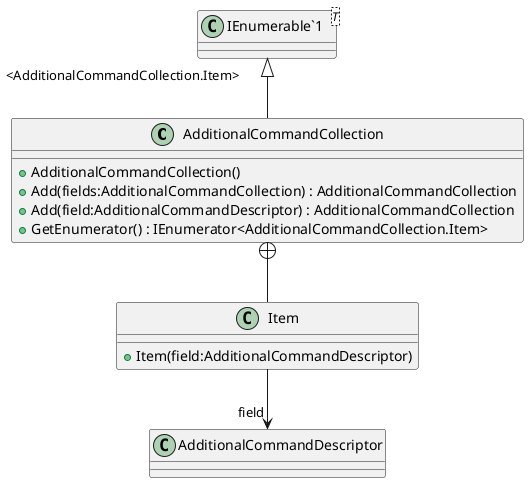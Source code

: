 @startuml
class AdditionalCommandCollection {
    + AdditionalCommandCollection()
    + Add(fields:AdditionalCommandCollection) : AdditionalCommandCollection
    + Add(field:AdditionalCommandDescriptor) : AdditionalCommandCollection
    + GetEnumerator() : IEnumerator<AdditionalCommandCollection.Item>
}
class "IEnumerable`1"<T> {
}
class Item {
    + Item(field:AdditionalCommandDescriptor)
}
"IEnumerable`1" "<AdditionalCommandCollection.Item>" <|-- AdditionalCommandCollection
AdditionalCommandCollection +-- Item
Item --> "field" AdditionalCommandDescriptor
@enduml
